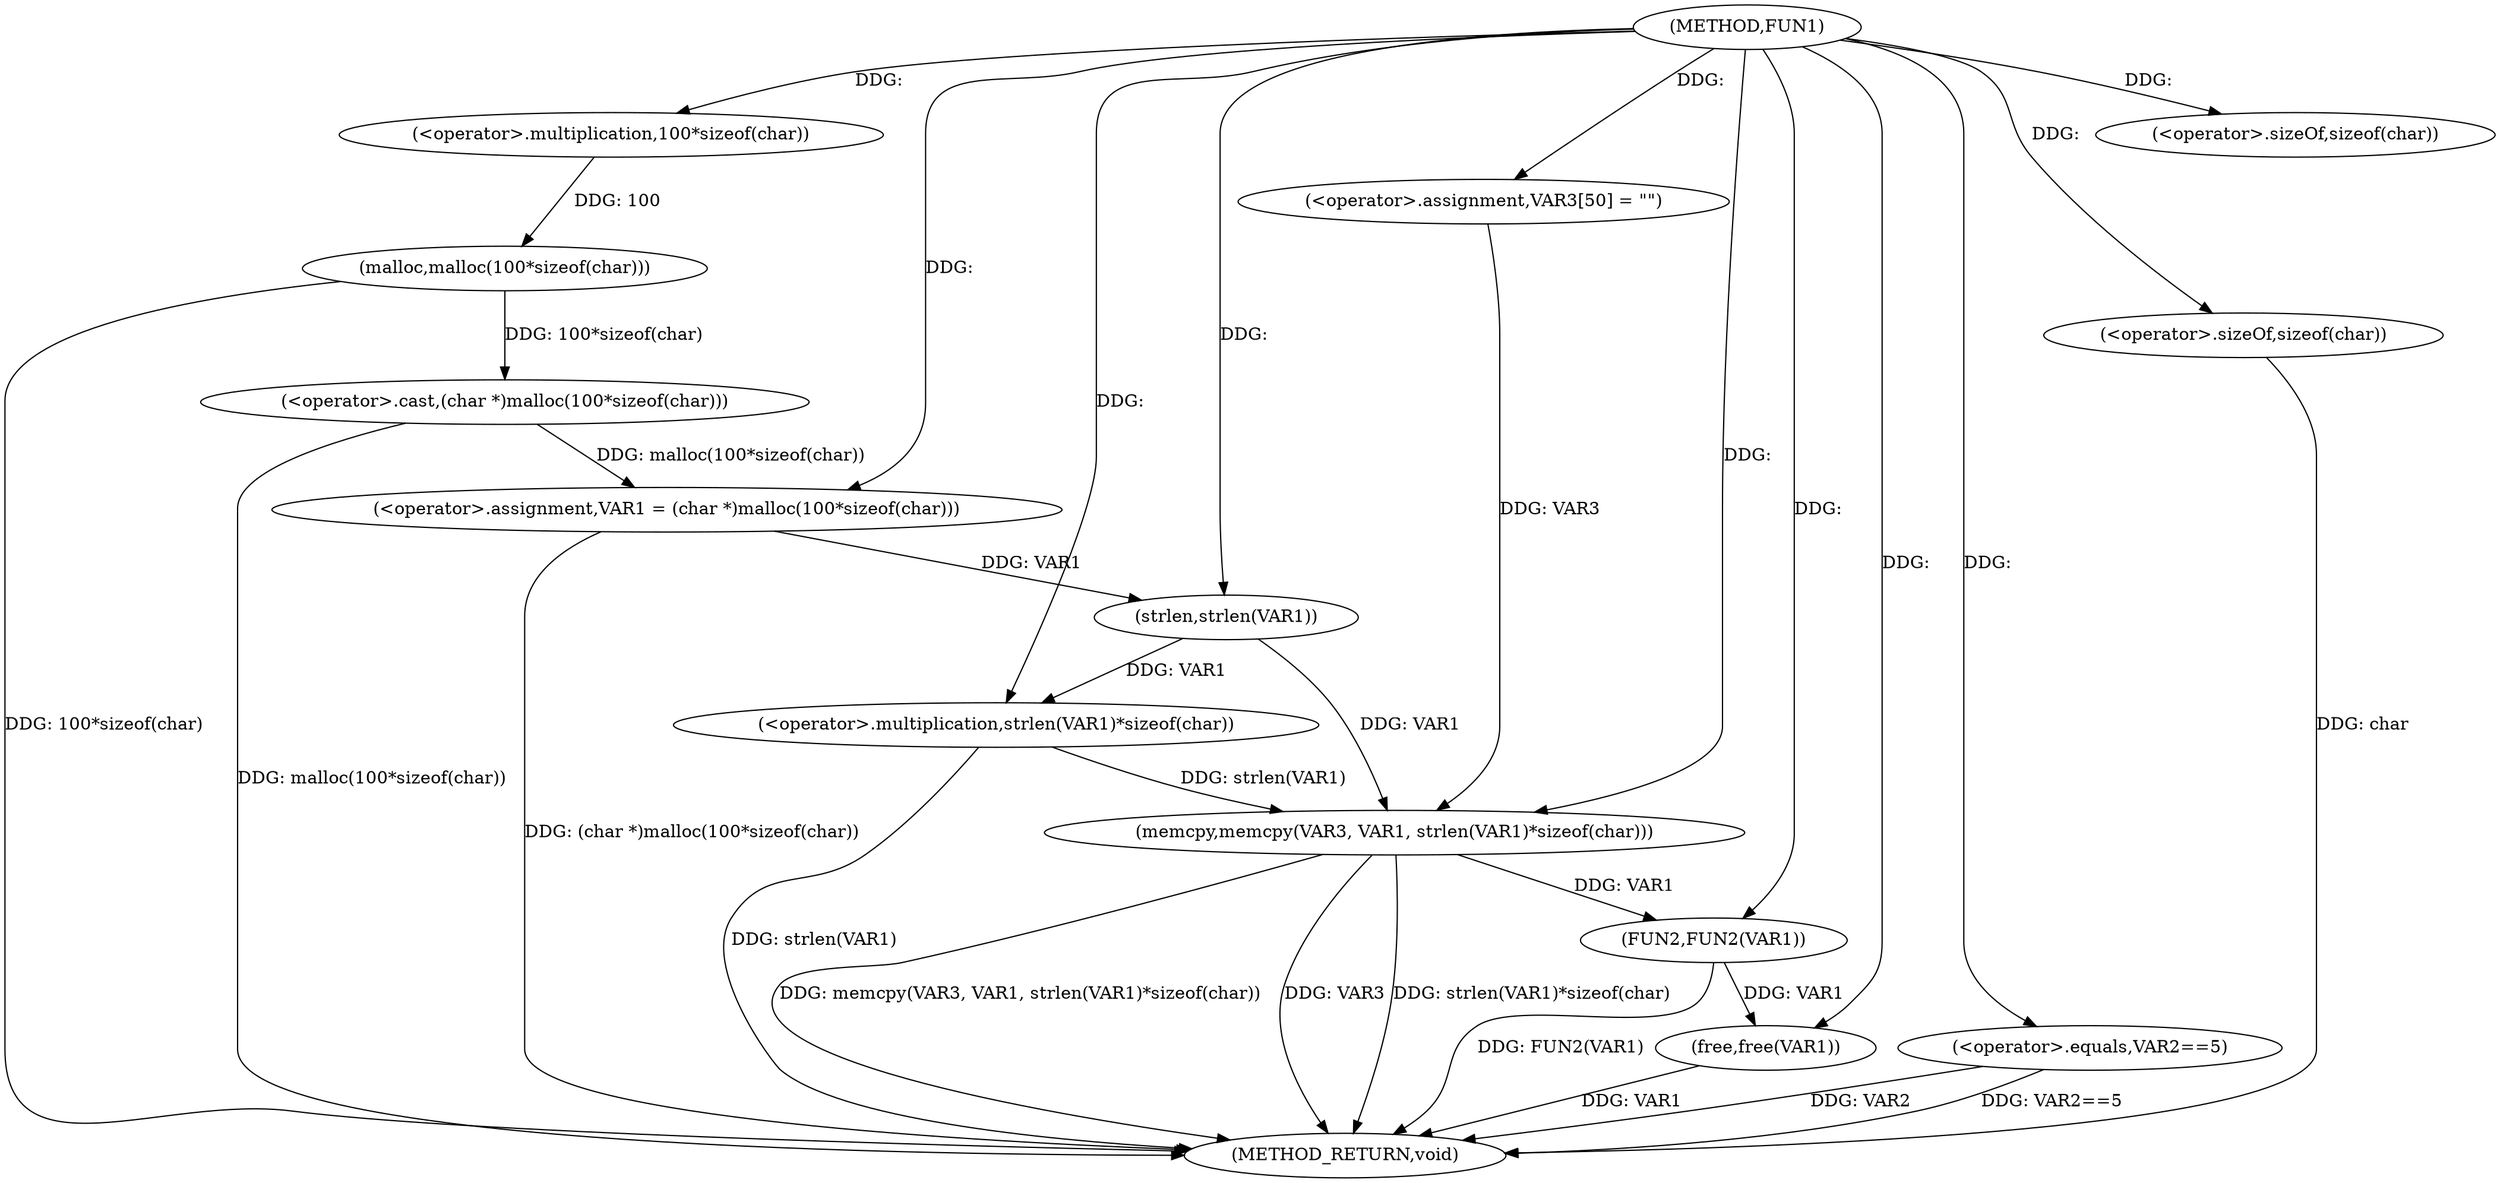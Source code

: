 digraph FUN1 {  
"1000100" [label = "(METHOD,FUN1)" ]
"1000134" [label = "(METHOD_RETURN,void)" ]
"1000103" [label = "(<operator>.assignment,VAR1 = (char *)malloc(100*sizeof(char)))" ]
"1000105" [label = "(<operator>.cast,(char *)malloc(100*sizeof(char)))" ]
"1000107" [label = "(malloc,malloc(100*sizeof(char)))" ]
"1000108" [label = "(<operator>.multiplication,100*sizeof(char))" ]
"1000110" [label = "(<operator>.sizeOf,sizeof(char))" ]
"1000113" [label = "(<operator>.equals,VAR2==5)" ]
"1000119" [label = "(<operator>.assignment,VAR3[50] = \"\")" ]
"1000122" [label = "(memcpy,memcpy(VAR3, VAR1, strlen(VAR1)*sizeof(char)))" ]
"1000125" [label = "(<operator>.multiplication,strlen(VAR1)*sizeof(char))" ]
"1000126" [label = "(strlen,strlen(VAR1))" ]
"1000128" [label = "(<operator>.sizeOf,sizeof(char))" ]
"1000130" [label = "(FUN2,FUN2(VAR1))" ]
"1000132" [label = "(free,free(VAR1))" ]
  "1000122" -> "1000134"  [ label = "DDG: strlen(VAR1)*sizeof(char)"] 
  "1000107" -> "1000134"  [ label = "DDG: 100*sizeof(char)"] 
  "1000105" -> "1000134"  [ label = "DDG: malloc(100*sizeof(char))"] 
  "1000103" -> "1000134"  [ label = "DDG: (char *)malloc(100*sizeof(char))"] 
  "1000113" -> "1000134"  [ label = "DDG: VAR2"] 
  "1000132" -> "1000134"  [ label = "DDG: VAR1"] 
  "1000113" -> "1000134"  [ label = "DDG: VAR2==5"] 
  "1000122" -> "1000134"  [ label = "DDG: memcpy(VAR3, VAR1, strlen(VAR1)*sizeof(char))"] 
  "1000130" -> "1000134"  [ label = "DDG: FUN2(VAR1)"] 
  "1000125" -> "1000134"  [ label = "DDG: strlen(VAR1)"] 
  "1000122" -> "1000134"  [ label = "DDG: VAR3"] 
  "1000128" -> "1000134"  [ label = "DDG: char"] 
  "1000105" -> "1000103"  [ label = "DDG: malloc(100*sizeof(char))"] 
  "1000100" -> "1000103"  [ label = "DDG: "] 
  "1000107" -> "1000105"  [ label = "DDG: 100*sizeof(char)"] 
  "1000108" -> "1000107"  [ label = "DDG: 100"] 
  "1000100" -> "1000108"  [ label = "DDG: "] 
  "1000100" -> "1000110"  [ label = "DDG: "] 
  "1000100" -> "1000113"  [ label = "DDG: "] 
  "1000100" -> "1000119"  [ label = "DDG: "] 
  "1000119" -> "1000122"  [ label = "DDG: VAR3"] 
  "1000100" -> "1000122"  [ label = "DDG: "] 
  "1000126" -> "1000122"  [ label = "DDG: VAR1"] 
  "1000125" -> "1000122"  [ label = "DDG: strlen(VAR1)"] 
  "1000126" -> "1000125"  [ label = "DDG: VAR1"] 
  "1000103" -> "1000126"  [ label = "DDG: VAR1"] 
  "1000100" -> "1000126"  [ label = "DDG: "] 
  "1000100" -> "1000125"  [ label = "DDG: "] 
  "1000100" -> "1000128"  [ label = "DDG: "] 
  "1000122" -> "1000130"  [ label = "DDG: VAR1"] 
  "1000100" -> "1000130"  [ label = "DDG: "] 
  "1000130" -> "1000132"  [ label = "DDG: VAR1"] 
  "1000100" -> "1000132"  [ label = "DDG: "] 
}
